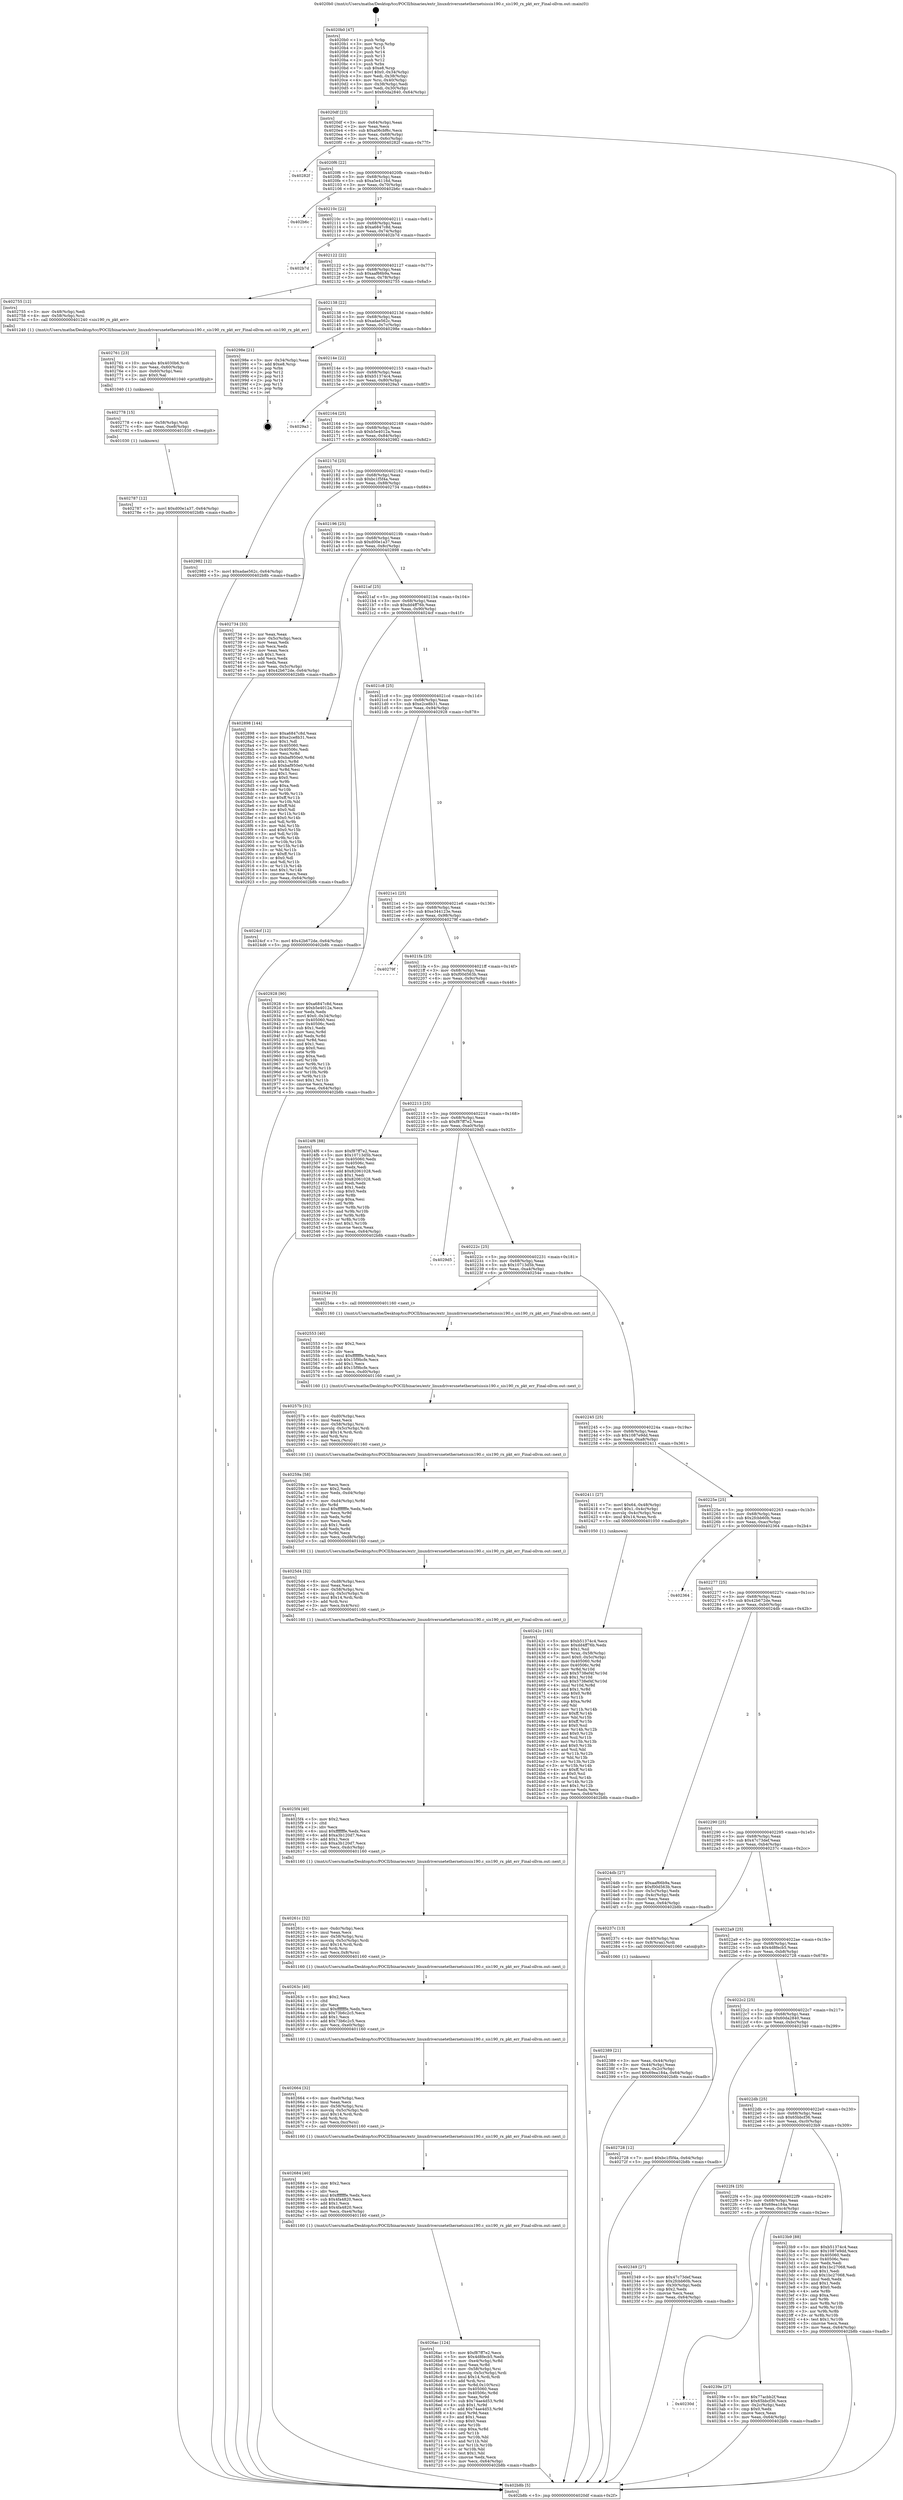 digraph "0x4020b0" {
  label = "0x4020b0 (/mnt/c/Users/mathe/Desktop/tcc/POCII/binaries/extr_linuxdriversnetethernetsissis190.c_sis190_rx_pkt_err_Final-ollvm.out::main(0))"
  labelloc = "t"
  node[shape=record]

  Entry [label="",width=0.3,height=0.3,shape=circle,fillcolor=black,style=filled]
  "0x4020df" [label="{
     0x4020df [23]\l
     | [instrs]\l
     &nbsp;&nbsp;0x4020df \<+3\>: mov -0x64(%rbp),%eax\l
     &nbsp;&nbsp;0x4020e2 \<+2\>: mov %eax,%ecx\l
     &nbsp;&nbsp;0x4020e4 \<+6\>: sub $0xa06cbf6c,%ecx\l
     &nbsp;&nbsp;0x4020ea \<+3\>: mov %eax,-0x68(%rbp)\l
     &nbsp;&nbsp;0x4020ed \<+3\>: mov %ecx,-0x6c(%rbp)\l
     &nbsp;&nbsp;0x4020f0 \<+6\>: je 000000000040282f \<main+0x77f\>\l
  }"]
  "0x40282f" [label="{
     0x40282f\l
  }", style=dashed]
  "0x4020f6" [label="{
     0x4020f6 [22]\l
     | [instrs]\l
     &nbsp;&nbsp;0x4020f6 \<+5\>: jmp 00000000004020fb \<main+0x4b\>\l
     &nbsp;&nbsp;0x4020fb \<+3\>: mov -0x68(%rbp),%eax\l
     &nbsp;&nbsp;0x4020fe \<+5\>: sub $0xa5e4116d,%eax\l
     &nbsp;&nbsp;0x402103 \<+3\>: mov %eax,-0x70(%rbp)\l
     &nbsp;&nbsp;0x402106 \<+6\>: je 0000000000402b6c \<main+0xabc\>\l
  }"]
  Exit [label="",width=0.3,height=0.3,shape=circle,fillcolor=black,style=filled,peripheries=2]
  "0x402b6c" [label="{
     0x402b6c\l
  }", style=dashed]
  "0x40210c" [label="{
     0x40210c [22]\l
     | [instrs]\l
     &nbsp;&nbsp;0x40210c \<+5\>: jmp 0000000000402111 \<main+0x61\>\l
     &nbsp;&nbsp;0x402111 \<+3\>: mov -0x68(%rbp),%eax\l
     &nbsp;&nbsp;0x402114 \<+5\>: sub $0xa6847c8d,%eax\l
     &nbsp;&nbsp;0x402119 \<+3\>: mov %eax,-0x74(%rbp)\l
     &nbsp;&nbsp;0x40211c \<+6\>: je 0000000000402b7d \<main+0xacd\>\l
  }"]
  "0x402787" [label="{
     0x402787 [12]\l
     | [instrs]\l
     &nbsp;&nbsp;0x402787 \<+7\>: movl $0xd00e1a37,-0x64(%rbp)\l
     &nbsp;&nbsp;0x40278e \<+5\>: jmp 0000000000402b8b \<main+0xadb\>\l
  }"]
  "0x402b7d" [label="{
     0x402b7d\l
  }", style=dashed]
  "0x402122" [label="{
     0x402122 [22]\l
     | [instrs]\l
     &nbsp;&nbsp;0x402122 \<+5\>: jmp 0000000000402127 \<main+0x77\>\l
     &nbsp;&nbsp;0x402127 \<+3\>: mov -0x68(%rbp),%eax\l
     &nbsp;&nbsp;0x40212a \<+5\>: sub $0xaaf66b9a,%eax\l
     &nbsp;&nbsp;0x40212f \<+3\>: mov %eax,-0x78(%rbp)\l
     &nbsp;&nbsp;0x402132 \<+6\>: je 0000000000402755 \<main+0x6a5\>\l
  }"]
  "0x402778" [label="{
     0x402778 [15]\l
     | [instrs]\l
     &nbsp;&nbsp;0x402778 \<+4\>: mov -0x58(%rbp),%rdi\l
     &nbsp;&nbsp;0x40277c \<+6\>: mov %eax,-0xe8(%rbp)\l
     &nbsp;&nbsp;0x402782 \<+5\>: call 0000000000401030 \<free@plt\>\l
     | [calls]\l
     &nbsp;&nbsp;0x401030 \{1\} (unknown)\l
  }"]
  "0x402755" [label="{
     0x402755 [12]\l
     | [instrs]\l
     &nbsp;&nbsp;0x402755 \<+3\>: mov -0x48(%rbp),%edi\l
     &nbsp;&nbsp;0x402758 \<+4\>: mov -0x58(%rbp),%rsi\l
     &nbsp;&nbsp;0x40275c \<+5\>: call 0000000000401240 \<sis190_rx_pkt_err\>\l
     | [calls]\l
     &nbsp;&nbsp;0x401240 \{1\} (/mnt/c/Users/mathe/Desktop/tcc/POCII/binaries/extr_linuxdriversnetethernetsissis190.c_sis190_rx_pkt_err_Final-ollvm.out::sis190_rx_pkt_err)\l
  }"]
  "0x402138" [label="{
     0x402138 [22]\l
     | [instrs]\l
     &nbsp;&nbsp;0x402138 \<+5\>: jmp 000000000040213d \<main+0x8d\>\l
     &nbsp;&nbsp;0x40213d \<+3\>: mov -0x68(%rbp),%eax\l
     &nbsp;&nbsp;0x402140 \<+5\>: sub $0xadae562c,%eax\l
     &nbsp;&nbsp;0x402145 \<+3\>: mov %eax,-0x7c(%rbp)\l
     &nbsp;&nbsp;0x402148 \<+6\>: je 000000000040298e \<main+0x8de\>\l
  }"]
  "0x402761" [label="{
     0x402761 [23]\l
     | [instrs]\l
     &nbsp;&nbsp;0x402761 \<+10\>: movabs $0x4030b6,%rdi\l
     &nbsp;&nbsp;0x40276b \<+3\>: mov %eax,-0x60(%rbp)\l
     &nbsp;&nbsp;0x40276e \<+3\>: mov -0x60(%rbp),%esi\l
     &nbsp;&nbsp;0x402771 \<+2\>: mov $0x0,%al\l
     &nbsp;&nbsp;0x402773 \<+5\>: call 0000000000401040 \<printf@plt\>\l
     | [calls]\l
     &nbsp;&nbsp;0x401040 \{1\} (unknown)\l
  }"]
  "0x40298e" [label="{
     0x40298e [21]\l
     | [instrs]\l
     &nbsp;&nbsp;0x40298e \<+3\>: mov -0x34(%rbp),%eax\l
     &nbsp;&nbsp;0x402991 \<+7\>: add $0xe8,%rsp\l
     &nbsp;&nbsp;0x402998 \<+1\>: pop %rbx\l
     &nbsp;&nbsp;0x402999 \<+2\>: pop %r12\l
     &nbsp;&nbsp;0x40299b \<+2\>: pop %r13\l
     &nbsp;&nbsp;0x40299d \<+2\>: pop %r14\l
     &nbsp;&nbsp;0x40299f \<+2\>: pop %r15\l
     &nbsp;&nbsp;0x4029a1 \<+1\>: pop %rbp\l
     &nbsp;&nbsp;0x4029a2 \<+1\>: ret\l
  }"]
  "0x40214e" [label="{
     0x40214e [22]\l
     | [instrs]\l
     &nbsp;&nbsp;0x40214e \<+5\>: jmp 0000000000402153 \<main+0xa3\>\l
     &nbsp;&nbsp;0x402153 \<+3\>: mov -0x68(%rbp),%eax\l
     &nbsp;&nbsp;0x402156 \<+5\>: sub $0xb51374c4,%eax\l
     &nbsp;&nbsp;0x40215b \<+3\>: mov %eax,-0x80(%rbp)\l
     &nbsp;&nbsp;0x40215e \<+6\>: je 00000000004029a3 \<main+0x8f3\>\l
  }"]
  "0x4026ac" [label="{
     0x4026ac [124]\l
     | [instrs]\l
     &nbsp;&nbsp;0x4026ac \<+5\>: mov $0xf87ff7e2,%ecx\l
     &nbsp;&nbsp;0x4026b1 \<+5\>: mov $0x4d8fecb5,%edx\l
     &nbsp;&nbsp;0x4026b6 \<+7\>: mov -0xe4(%rbp),%r8d\l
     &nbsp;&nbsp;0x4026bd \<+4\>: imul %eax,%r8d\l
     &nbsp;&nbsp;0x4026c1 \<+4\>: mov -0x58(%rbp),%rsi\l
     &nbsp;&nbsp;0x4026c5 \<+4\>: movslq -0x5c(%rbp),%rdi\l
     &nbsp;&nbsp;0x4026c9 \<+4\>: imul $0x14,%rdi,%rdi\l
     &nbsp;&nbsp;0x4026cd \<+3\>: add %rdi,%rsi\l
     &nbsp;&nbsp;0x4026d0 \<+4\>: mov %r8d,0x10(%rsi)\l
     &nbsp;&nbsp;0x4026d4 \<+7\>: mov 0x405060,%eax\l
     &nbsp;&nbsp;0x4026db \<+8\>: mov 0x40506c,%r8d\l
     &nbsp;&nbsp;0x4026e3 \<+3\>: mov %eax,%r9d\l
     &nbsp;&nbsp;0x4026e6 \<+7\>: sub $0x74ae4d53,%r9d\l
     &nbsp;&nbsp;0x4026ed \<+4\>: sub $0x1,%r9d\l
     &nbsp;&nbsp;0x4026f1 \<+7\>: add $0x74ae4d53,%r9d\l
     &nbsp;&nbsp;0x4026f8 \<+4\>: imul %r9d,%eax\l
     &nbsp;&nbsp;0x4026fc \<+3\>: and $0x1,%eax\l
     &nbsp;&nbsp;0x4026ff \<+3\>: cmp $0x0,%eax\l
     &nbsp;&nbsp;0x402702 \<+4\>: sete %r10b\l
     &nbsp;&nbsp;0x402706 \<+4\>: cmp $0xa,%r8d\l
     &nbsp;&nbsp;0x40270a \<+4\>: setl %r11b\l
     &nbsp;&nbsp;0x40270e \<+3\>: mov %r10b,%bl\l
     &nbsp;&nbsp;0x402711 \<+3\>: and %r11b,%bl\l
     &nbsp;&nbsp;0x402714 \<+3\>: xor %r11b,%r10b\l
     &nbsp;&nbsp;0x402717 \<+3\>: or %r10b,%bl\l
     &nbsp;&nbsp;0x40271a \<+3\>: test $0x1,%bl\l
     &nbsp;&nbsp;0x40271d \<+3\>: cmovne %edx,%ecx\l
     &nbsp;&nbsp;0x402720 \<+3\>: mov %ecx,-0x64(%rbp)\l
     &nbsp;&nbsp;0x402723 \<+5\>: jmp 0000000000402b8b \<main+0xadb\>\l
  }"]
  "0x4029a3" [label="{
     0x4029a3\l
  }", style=dashed]
  "0x402164" [label="{
     0x402164 [25]\l
     | [instrs]\l
     &nbsp;&nbsp;0x402164 \<+5\>: jmp 0000000000402169 \<main+0xb9\>\l
     &nbsp;&nbsp;0x402169 \<+3\>: mov -0x68(%rbp),%eax\l
     &nbsp;&nbsp;0x40216c \<+5\>: sub $0xb5e4012a,%eax\l
     &nbsp;&nbsp;0x402171 \<+6\>: mov %eax,-0x84(%rbp)\l
     &nbsp;&nbsp;0x402177 \<+6\>: je 0000000000402982 \<main+0x8d2\>\l
  }"]
  "0x402684" [label="{
     0x402684 [40]\l
     | [instrs]\l
     &nbsp;&nbsp;0x402684 \<+5\>: mov $0x2,%ecx\l
     &nbsp;&nbsp;0x402689 \<+1\>: cltd\l
     &nbsp;&nbsp;0x40268a \<+2\>: idiv %ecx\l
     &nbsp;&nbsp;0x40268c \<+6\>: imul $0xfffffffe,%edx,%ecx\l
     &nbsp;&nbsp;0x402692 \<+6\>: sub $0x4fa4820,%ecx\l
     &nbsp;&nbsp;0x402698 \<+3\>: add $0x1,%ecx\l
     &nbsp;&nbsp;0x40269b \<+6\>: add $0x4fa4820,%ecx\l
     &nbsp;&nbsp;0x4026a1 \<+6\>: mov %ecx,-0xe4(%rbp)\l
     &nbsp;&nbsp;0x4026a7 \<+5\>: call 0000000000401160 \<next_i\>\l
     | [calls]\l
     &nbsp;&nbsp;0x401160 \{1\} (/mnt/c/Users/mathe/Desktop/tcc/POCII/binaries/extr_linuxdriversnetethernetsissis190.c_sis190_rx_pkt_err_Final-ollvm.out::next_i)\l
  }"]
  "0x402982" [label="{
     0x402982 [12]\l
     | [instrs]\l
     &nbsp;&nbsp;0x402982 \<+7\>: movl $0xadae562c,-0x64(%rbp)\l
     &nbsp;&nbsp;0x402989 \<+5\>: jmp 0000000000402b8b \<main+0xadb\>\l
  }"]
  "0x40217d" [label="{
     0x40217d [25]\l
     | [instrs]\l
     &nbsp;&nbsp;0x40217d \<+5\>: jmp 0000000000402182 \<main+0xd2\>\l
     &nbsp;&nbsp;0x402182 \<+3\>: mov -0x68(%rbp),%eax\l
     &nbsp;&nbsp;0x402185 \<+5\>: sub $0xbc1f5f4a,%eax\l
     &nbsp;&nbsp;0x40218a \<+6\>: mov %eax,-0x88(%rbp)\l
     &nbsp;&nbsp;0x402190 \<+6\>: je 0000000000402734 \<main+0x684\>\l
  }"]
  "0x402664" [label="{
     0x402664 [32]\l
     | [instrs]\l
     &nbsp;&nbsp;0x402664 \<+6\>: mov -0xe0(%rbp),%ecx\l
     &nbsp;&nbsp;0x40266a \<+3\>: imul %eax,%ecx\l
     &nbsp;&nbsp;0x40266d \<+4\>: mov -0x58(%rbp),%rsi\l
     &nbsp;&nbsp;0x402671 \<+4\>: movslq -0x5c(%rbp),%rdi\l
     &nbsp;&nbsp;0x402675 \<+4\>: imul $0x14,%rdi,%rdi\l
     &nbsp;&nbsp;0x402679 \<+3\>: add %rdi,%rsi\l
     &nbsp;&nbsp;0x40267c \<+3\>: mov %ecx,0xc(%rsi)\l
     &nbsp;&nbsp;0x40267f \<+5\>: call 0000000000401160 \<next_i\>\l
     | [calls]\l
     &nbsp;&nbsp;0x401160 \{1\} (/mnt/c/Users/mathe/Desktop/tcc/POCII/binaries/extr_linuxdriversnetethernetsissis190.c_sis190_rx_pkt_err_Final-ollvm.out::next_i)\l
  }"]
  "0x402734" [label="{
     0x402734 [33]\l
     | [instrs]\l
     &nbsp;&nbsp;0x402734 \<+2\>: xor %eax,%eax\l
     &nbsp;&nbsp;0x402736 \<+3\>: mov -0x5c(%rbp),%ecx\l
     &nbsp;&nbsp;0x402739 \<+2\>: mov %eax,%edx\l
     &nbsp;&nbsp;0x40273b \<+2\>: sub %ecx,%edx\l
     &nbsp;&nbsp;0x40273d \<+2\>: mov %eax,%ecx\l
     &nbsp;&nbsp;0x40273f \<+3\>: sub $0x1,%ecx\l
     &nbsp;&nbsp;0x402742 \<+2\>: add %ecx,%edx\l
     &nbsp;&nbsp;0x402744 \<+2\>: sub %edx,%eax\l
     &nbsp;&nbsp;0x402746 \<+3\>: mov %eax,-0x5c(%rbp)\l
     &nbsp;&nbsp;0x402749 \<+7\>: movl $0x42b672de,-0x64(%rbp)\l
     &nbsp;&nbsp;0x402750 \<+5\>: jmp 0000000000402b8b \<main+0xadb\>\l
  }"]
  "0x402196" [label="{
     0x402196 [25]\l
     | [instrs]\l
     &nbsp;&nbsp;0x402196 \<+5\>: jmp 000000000040219b \<main+0xeb\>\l
     &nbsp;&nbsp;0x40219b \<+3\>: mov -0x68(%rbp),%eax\l
     &nbsp;&nbsp;0x40219e \<+5\>: sub $0xd00e1a37,%eax\l
     &nbsp;&nbsp;0x4021a3 \<+6\>: mov %eax,-0x8c(%rbp)\l
     &nbsp;&nbsp;0x4021a9 \<+6\>: je 0000000000402898 \<main+0x7e8\>\l
  }"]
  "0x40263c" [label="{
     0x40263c [40]\l
     | [instrs]\l
     &nbsp;&nbsp;0x40263c \<+5\>: mov $0x2,%ecx\l
     &nbsp;&nbsp;0x402641 \<+1\>: cltd\l
     &nbsp;&nbsp;0x402642 \<+2\>: idiv %ecx\l
     &nbsp;&nbsp;0x402644 \<+6\>: imul $0xfffffffe,%edx,%ecx\l
     &nbsp;&nbsp;0x40264a \<+6\>: sub $0x73b6c2c5,%ecx\l
     &nbsp;&nbsp;0x402650 \<+3\>: add $0x1,%ecx\l
     &nbsp;&nbsp;0x402653 \<+6\>: add $0x73b6c2c5,%ecx\l
     &nbsp;&nbsp;0x402659 \<+6\>: mov %ecx,-0xe0(%rbp)\l
     &nbsp;&nbsp;0x40265f \<+5\>: call 0000000000401160 \<next_i\>\l
     | [calls]\l
     &nbsp;&nbsp;0x401160 \{1\} (/mnt/c/Users/mathe/Desktop/tcc/POCII/binaries/extr_linuxdriversnetethernetsissis190.c_sis190_rx_pkt_err_Final-ollvm.out::next_i)\l
  }"]
  "0x402898" [label="{
     0x402898 [144]\l
     | [instrs]\l
     &nbsp;&nbsp;0x402898 \<+5\>: mov $0xa6847c8d,%eax\l
     &nbsp;&nbsp;0x40289d \<+5\>: mov $0xe2ce8b31,%ecx\l
     &nbsp;&nbsp;0x4028a2 \<+2\>: mov $0x1,%dl\l
     &nbsp;&nbsp;0x4028a4 \<+7\>: mov 0x405060,%esi\l
     &nbsp;&nbsp;0x4028ab \<+7\>: mov 0x40506c,%edi\l
     &nbsp;&nbsp;0x4028b2 \<+3\>: mov %esi,%r8d\l
     &nbsp;&nbsp;0x4028b5 \<+7\>: sub $0xbaf950e0,%r8d\l
     &nbsp;&nbsp;0x4028bc \<+4\>: sub $0x1,%r8d\l
     &nbsp;&nbsp;0x4028c0 \<+7\>: add $0xbaf950e0,%r8d\l
     &nbsp;&nbsp;0x4028c7 \<+4\>: imul %r8d,%esi\l
     &nbsp;&nbsp;0x4028cb \<+3\>: and $0x1,%esi\l
     &nbsp;&nbsp;0x4028ce \<+3\>: cmp $0x0,%esi\l
     &nbsp;&nbsp;0x4028d1 \<+4\>: sete %r9b\l
     &nbsp;&nbsp;0x4028d5 \<+3\>: cmp $0xa,%edi\l
     &nbsp;&nbsp;0x4028d8 \<+4\>: setl %r10b\l
     &nbsp;&nbsp;0x4028dc \<+3\>: mov %r9b,%r11b\l
     &nbsp;&nbsp;0x4028df \<+4\>: xor $0xff,%r11b\l
     &nbsp;&nbsp;0x4028e3 \<+3\>: mov %r10b,%bl\l
     &nbsp;&nbsp;0x4028e6 \<+3\>: xor $0xff,%bl\l
     &nbsp;&nbsp;0x4028e9 \<+3\>: xor $0x0,%dl\l
     &nbsp;&nbsp;0x4028ec \<+3\>: mov %r11b,%r14b\l
     &nbsp;&nbsp;0x4028ef \<+4\>: and $0x0,%r14b\l
     &nbsp;&nbsp;0x4028f3 \<+3\>: and %dl,%r9b\l
     &nbsp;&nbsp;0x4028f6 \<+3\>: mov %bl,%r15b\l
     &nbsp;&nbsp;0x4028f9 \<+4\>: and $0x0,%r15b\l
     &nbsp;&nbsp;0x4028fd \<+3\>: and %dl,%r10b\l
     &nbsp;&nbsp;0x402900 \<+3\>: or %r9b,%r14b\l
     &nbsp;&nbsp;0x402903 \<+3\>: or %r10b,%r15b\l
     &nbsp;&nbsp;0x402906 \<+3\>: xor %r15b,%r14b\l
     &nbsp;&nbsp;0x402909 \<+3\>: or %bl,%r11b\l
     &nbsp;&nbsp;0x40290c \<+4\>: xor $0xff,%r11b\l
     &nbsp;&nbsp;0x402910 \<+3\>: or $0x0,%dl\l
     &nbsp;&nbsp;0x402913 \<+3\>: and %dl,%r11b\l
     &nbsp;&nbsp;0x402916 \<+3\>: or %r11b,%r14b\l
     &nbsp;&nbsp;0x402919 \<+4\>: test $0x1,%r14b\l
     &nbsp;&nbsp;0x40291d \<+3\>: cmovne %ecx,%eax\l
     &nbsp;&nbsp;0x402920 \<+3\>: mov %eax,-0x64(%rbp)\l
     &nbsp;&nbsp;0x402923 \<+5\>: jmp 0000000000402b8b \<main+0xadb\>\l
  }"]
  "0x4021af" [label="{
     0x4021af [25]\l
     | [instrs]\l
     &nbsp;&nbsp;0x4021af \<+5\>: jmp 00000000004021b4 \<main+0x104\>\l
     &nbsp;&nbsp;0x4021b4 \<+3\>: mov -0x68(%rbp),%eax\l
     &nbsp;&nbsp;0x4021b7 \<+5\>: sub $0xdd4ff76b,%eax\l
     &nbsp;&nbsp;0x4021bc \<+6\>: mov %eax,-0x90(%rbp)\l
     &nbsp;&nbsp;0x4021c2 \<+6\>: je 00000000004024cf \<main+0x41f\>\l
  }"]
  "0x40261c" [label="{
     0x40261c [32]\l
     | [instrs]\l
     &nbsp;&nbsp;0x40261c \<+6\>: mov -0xdc(%rbp),%ecx\l
     &nbsp;&nbsp;0x402622 \<+3\>: imul %eax,%ecx\l
     &nbsp;&nbsp;0x402625 \<+4\>: mov -0x58(%rbp),%rsi\l
     &nbsp;&nbsp;0x402629 \<+4\>: movslq -0x5c(%rbp),%rdi\l
     &nbsp;&nbsp;0x40262d \<+4\>: imul $0x14,%rdi,%rdi\l
     &nbsp;&nbsp;0x402631 \<+3\>: add %rdi,%rsi\l
     &nbsp;&nbsp;0x402634 \<+3\>: mov %ecx,0x8(%rsi)\l
     &nbsp;&nbsp;0x402637 \<+5\>: call 0000000000401160 \<next_i\>\l
     | [calls]\l
     &nbsp;&nbsp;0x401160 \{1\} (/mnt/c/Users/mathe/Desktop/tcc/POCII/binaries/extr_linuxdriversnetethernetsissis190.c_sis190_rx_pkt_err_Final-ollvm.out::next_i)\l
  }"]
  "0x4024cf" [label="{
     0x4024cf [12]\l
     | [instrs]\l
     &nbsp;&nbsp;0x4024cf \<+7\>: movl $0x42b672de,-0x64(%rbp)\l
     &nbsp;&nbsp;0x4024d6 \<+5\>: jmp 0000000000402b8b \<main+0xadb\>\l
  }"]
  "0x4021c8" [label="{
     0x4021c8 [25]\l
     | [instrs]\l
     &nbsp;&nbsp;0x4021c8 \<+5\>: jmp 00000000004021cd \<main+0x11d\>\l
     &nbsp;&nbsp;0x4021cd \<+3\>: mov -0x68(%rbp),%eax\l
     &nbsp;&nbsp;0x4021d0 \<+5\>: sub $0xe2ce8b31,%eax\l
     &nbsp;&nbsp;0x4021d5 \<+6\>: mov %eax,-0x94(%rbp)\l
     &nbsp;&nbsp;0x4021db \<+6\>: je 0000000000402928 \<main+0x878\>\l
  }"]
  "0x4025f4" [label="{
     0x4025f4 [40]\l
     | [instrs]\l
     &nbsp;&nbsp;0x4025f4 \<+5\>: mov $0x2,%ecx\l
     &nbsp;&nbsp;0x4025f9 \<+1\>: cltd\l
     &nbsp;&nbsp;0x4025fa \<+2\>: idiv %ecx\l
     &nbsp;&nbsp;0x4025fc \<+6\>: imul $0xfffffffe,%edx,%ecx\l
     &nbsp;&nbsp;0x402602 \<+6\>: add $0xa3b120d7,%ecx\l
     &nbsp;&nbsp;0x402608 \<+3\>: add $0x1,%ecx\l
     &nbsp;&nbsp;0x40260b \<+6\>: sub $0xa3b120d7,%ecx\l
     &nbsp;&nbsp;0x402611 \<+6\>: mov %ecx,-0xdc(%rbp)\l
     &nbsp;&nbsp;0x402617 \<+5\>: call 0000000000401160 \<next_i\>\l
     | [calls]\l
     &nbsp;&nbsp;0x401160 \{1\} (/mnt/c/Users/mathe/Desktop/tcc/POCII/binaries/extr_linuxdriversnetethernetsissis190.c_sis190_rx_pkt_err_Final-ollvm.out::next_i)\l
  }"]
  "0x402928" [label="{
     0x402928 [90]\l
     | [instrs]\l
     &nbsp;&nbsp;0x402928 \<+5\>: mov $0xa6847c8d,%eax\l
     &nbsp;&nbsp;0x40292d \<+5\>: mov $0xb5e4012a,%ecx\l
     &nbsp;&nbsp;0x402932 \<+2\>: xor %edx,%edx\l
     &nbsp;&nbsp;0x402934 \<+7\>: movl $0x0,-0x34(%rbp)\l
     &nbsp;&nbsp;0x40293b \<+7\>: mov 0x405060,%esi\l
     &nbsp;&nbsp;0x402942 \<+7\>: mov 0x40506c,%edi\l
     &nbsp;&nbsp;0x402949 \<+3\>: sub $0x1,%edx\l
     &nbsp;&nbsp;0x40294c \<+3\>: mov %esi,%r8d\l
     &nbsp;&nbsp;0x40294f \<+3\>: add %edx,%r8d\l
     &nbsp;&nbsp;0x402952 \<+4\>: imul %r8d,%esi\l
     &nbsp;&nbsp;0x402956 \<+3\>: and $0x1,%esi\l
     &nbsp;&nbsp;0x402959 \<+3\>: cmp $0x0,%esi\l
     &nbsp;&nbsp;0x40295c \<+4\>: sete %r9b\l
     &nbsp;&nbsp;0x402960 \<+3\>: cmp $0xa,%edi\l
     &nbsp;&nbsp;0x402963 \<+4\>: setl %r10b\l
     &nbsp;&nbsp;0x402967 \<+3\>: mov %r9b,%r11b\l
     &nbsp;&nbsp;0x40296a \<+3\>: and %r10b,%r11b\l
     &nbsp;&nbsp;0x40296d \<+3\>: xor %r10b,%r9b\l
     &nbsp;&nbsp;0x402970 \<+3\>: or %r9b,%r11b\l
     &nbsp;&nbsp;0x402973 \<+4\>: test $0x1,%r11b\l
     &nbsp;&nbsp;0x402977 \<+3\>: cmovne %ecx,%eax\l
     &nbsp;&nbsp;0x40297a \<+3\>: mov %eax,-0x64(%rbp)\l
     &nbsp;&nbsp;0x40297d \<+5\>: jmp 0000000000402b8b \<main+0xadb\>\l
  }"]
  "0x4021e1" [label="{
     0x4021e1 [25]\l
     | [instrs]\l
     &nbsp;&nbsp;0x4021e1 \<+5\>: jmp 00000000004021e6 \<main+0x136\>\l
     &nbsp;&nbsp;0x4021e6 \<+3\>: mov -0x68(%rbp),%eax\l
     &nbsp;&nbsp;0x4021e9 \<+5\>: sub $0xe344123e,%eax\l
     &nbsp;&nbsp;0x4021ee \<+6\>: mov %eax,-0x98(%rbp)\l
     &nbsp;&nbsp;0x4021f4 \<+6\>: je 000000000040279f \<main+0x6ef\>\l
  }"]
  "0x4025d4" [label="{
     0x4025d4 [32]\l
     | [instrs]\l
     &nbsp;&nbsp;0x4025d4 \<+6\>: mov -0xd8(%rbp),%ecx\l
     &nbsp;&nbsp;0x4025da \<+3\>: imul %eax,%ecx\l
     &nbsp;&nbsp;0x4025dd \<+4\>: mov -0x58(%rbp),%rsi\l
     &nbsp;&nbsp;0x4025e1 \<+4\>: movslq -0x5c(%rbp),%rdi\l
     &nbsp;&nbsp;0x4025e5 \<+4\>: imul $0x14,%rdi,%rdi\l
     &nbsp;&nbsp;0x4025e9 \<+3\>: add %rdi,%rsi\l
     &nbsp;&nbsp;0x4025ec \<+3\>: mov %ecx,0x4(%rsi)\l
     &nbsp;&nbsp;0x4025ef \<+5\>: call 0000000000401160 \<next_i\>\l
     | [calls]\l
     &nbsp;&nbsp;0x401160 \{1\} (/mnt/c/Users/mathe/Desktop/tcc/POCII/binaries/extr_linuxdriversnetethernetsissis190.c_sis190_rx_pkt_err_Final-ollvm.out::next_i)\l
  }"]
  "0x40279f" [label="{
     0x40279f\l
  }", style=dashed]
  "0x4021fa" [label="{
     0x4021fa [25]\l
     | [instrs]\l
     &nbsp;&nbsp;0x4021fa \<+5\>: jmp 00000000004021ff \<main+0x14f\>\l
     &nbsp;&nbsp;0x4021ff \<+3\>: mov -0x68(%rbp),%eax\l
     &nbsp;&nbsp;0x402202 \<+5\>: sub $0xf00d563b,%eax\l
     &nbsp;&nbsp;0x402207 \<+6\>: mov %eax,-0x9c(%rbp)\l
     &nbsp;&nbsp;0x40220d \<+6\>: je 00000000004024f6 \<main+0x446\>\l
  }"]
  "0x40259a" [label="{
     0x40259a [58]\l
     | [instrs]\l
     &nbsp;&nbsp;0x40259a \<+2\>: xor %ecx,%ecx\l
     &nbsp;&nbsp;0x40259c \<+5\>: mov $0x2,%edx\l
     &nbsp;&nbsp;0x4025a1 \<+6\>: mov %edx,-0xd4(%rbp)\l
     &nbsp;&nbsp;0x4025a7 \<+1\>: cltd\l
     &nbsp;&nbsp;0x4025a8 \<+7\>: mov -0xd4(%rbp),%r8d\l
     &nbsp;&nbsp;0x4025af \<+3\>: idiv %r8d\l
     &nbsp;&nbsp;0x4025b2 \<+6\>: imul $0xfffffffe,%edx,%edx\l
     &nbsp;&nbsp;0x4025b8 \<+3\>: mov %ecx,%r9d\l
     &nbsp;&nbsp;0x4025bb \<+3\>: sub %edx,%r9d\l
     &nbsp;&nbsp;0x4025be \<+2\>: mov %ecx,%edx\l
     &nbsp;&nbsp;0x4025c0 \<+3\>: sub $0x1,%edx\l
     &nbsp;&nbsp;0x4025c3 \<+3\>: add %edx,%r9d\l
     &nbsp;&nbsp;0x4025c6 \<+3\>: sub %r9d,%ecx\l
     &nbsp;&nbsp;0x4025c9 \<+6\>: mov %ecx,-0xd8(%rbp)\l
     &nbsp;&nbsp;0x4025cf \<+5\>: call 0000000000401160 \<next_i\>\l
     | [calls]\l
     &nbsp;&nbsp;0x401160 \{1\} (/mnt/c/Users/mathe/Desktop/tcc/POCII/binaries/extr_linuxdriversnetethernetsissis190.c_sis190_rx_pkt_err_Final-ollvm.out::next_i)\l
  }"]
  "0x4024f6" [label="{
     0x4024f6 [88]\l
     | [instrs]\l
     &nbsp;&nbsp;0x4024f6 \<+5\>: mov $0xf87ff7e2,%eax\l
     &nbsp;&nbsp;0x4024fb \<+5\>: mov $0x10713d5b,%ecx\l
     &nbsp;&nbsp;0x402500 \<+7\>: mov 0x405060,%edx\l
     &nbsp;&nbsp;0x402507 \<+7\>: mov 0x40506c,%esi\l
     &nbsp;&nbsp;0x40250e \<+2\>: mov %edx,%edi\l
     &nbsp;&nbsp;0x402510 \<+6\>: add $0x82061028,%edi\l
     &nbsp;&nbsp;0x402516 \<+3\>: sub $0x1,%edi\l
     &nbsp;&nbsp;0x402519 \<+6\>: sub $0x82061028,%edi\l
     &nbsp;&nbsp;0x40251f \<+3\>: imul %edi,%edx\l
     &nbsp;&nbsp;0x402522 \<+3\>: and $0x1,%edx\l
     &nbsp;&nbsp;0x402525 \<+3\>: cmp $0x0,%edx\l
     &nbsp;&nbsp;0x402528 \<+4\>: sete %r8b\l
     &nbsp;&nbsp;0x40252c \<+3\>: cmp $0xa,%esi\l
     &nbsp;&nbsp;0x40252f \<+4\>: setl %r9b\l
     &nbsp;&nbsp;0x402533 \<+3\>: mov %r8b,%r10b\l
     &nbsp;&nbsp;0x402536 \<+3\>: and %r9b,%r10b\l
     &nbsp;&nbsp;0x402539 \<+3\>: xor %r9b,%r8b\l
     &nbsp;&nbsp;0x40253c \<+3\>: or %r8b,%r10b\l
     &nbsp;&nbsp;0x40253f \<+4\>: test $0x1,%r10b\l
     &nbsp;&nbsp;0x402543 \<+3\>: cmovne %ecx,%eax\l
     &nbsp;&nbsp;0x402546 \<+3\>: mov %eax,-0x64(%rbp)\l
     &nbsp;&nbsp;0x402549 \<+5\>: jmp 0000000000402b8b \<main+0xadb\>\l
  }"]
  "0x402213" [label="{
     0x402213 [25]\l
     | [instrs]\l
     &nbsp;&nbsp;0x402213 \<+5\>: jmp 0000000000402218 \<main+0x168\>\l
     &nbsp;&nbsp;0x402218 \<+3\>: mov -0x68(%rbp),%eax\l
     &nbsp;&nbsp;0x40221b \<+5\>: sub $0xf87ff7e2,%eax\l
     &nbsp;&nbsp;0x402220 \<+6\>: mov %eax,-0xa0(%rbp)\l
     &nbsp;&nbsp;0x402226 \<+6\>: je 00000000004029d5 \<main+0x925\>\l
  }"]
  "0x40257b" [label="{
     0x40257b [31]\l
     | [instrs]\l
     &nbsp;&nbsp;0x40257b \<+6\>: mov -0xd0(%rbp),%ecx\l
     &nbsp;&nbsp;0x402581 \<+3\>: imul %eax,%ecx\l
     &nbsp;&nbsp;0x402584 \<+4\>: mov -0x58(%rbp),%rsi\l
     &nbsp;&nbsp;0x402588 \<+4\>: movslq -0x5c(%rbp),%rdi\l
     &nbsp;&nbsp;0x40258c \<+4\>: imul $0x14,%rdi,%rdi\l
     &nbsp;&nbsp;0x402590 \<+3\>: add %rdi,%rsi\l
     &nbsp;&nbsp;0x402593 \<+2\>: mov %ecx,(%rsi)\l
     &nbsp;&nbsp;0x402595 \<+5\>: call 0000000000401160 \<next_i\>\l
     | [calls]\l
     &nbsp;&nbsp;0x401160 \{1\} (/mnt/c/Users/mathe/Desktop/tcc/POCII/binaries/extr_linuxdriversnetethernetsissis190.c_sis190_rx_pkt_err_Final-ollvm.out::next_i)\l
  }"]
  "0x4029d5" [label="{
     0x4029d5\l
  }", style=dashed]
  "0x40222c" [label="{
     0x40222c [25]\l
     | [instrs]\l
     &nbsp;&nbsp;0x40222c \<+5\>: jmp 0000000000402231 \<main+0x181\>\l
     &nbsp;&nbsp;0x402231 \<+3\>: mov -0x68(%rbp),%eax\l
     &nbsp;&nbsp;0x402234 \<+5\>: sub $0x10713d5b,%eax\l
     &nbsp;&nbsp;0x402239 \<+6\>: mov %eax,-0xa4(%rbp)\l
     &nbsp;&nbsp;0x40223f \<+6\>: je 000000000040254e \<main+0x49e\>\l
  }"]
  "0x402553" [label="{
     0x402553 [40]\l
     | [instrs]\l
     &nbsp;&nbsp;0x402553 \<+5\>: mov $0x2,%ecx\l
     &nbsp;&nbsp;0x402558 \<+1\>: cltd\l
     &nbsp;&nbsp;0x402559 \<+2\>: idiv %ecx\l
     &nbsp;&nbsp;0x40255b \<+6\>: imul $0xfffffffe,%edx,%ecx\l
     &nbsp;&nbsp;0x402561 \<+6\>: sub $0x15f9bcfe,%ecx\l
     &nbsp;&nbsp;0x402567 \<+3\>: add $0x1,%ecx\l
     &nbsp;&nbsp;0x40256a \<+6\>: add $0x15f9bcfe,%ecx\l
     &nbsp;&nbsp;0x402570 \<+6\>: mov %ecx,-0xd0(%rbp)\l
     &nbsp;&nbsp;0x402576 \<+5\>: call 0000000000401160 \<next_i\>\l
     | [calls]\l
     &nbsp;&nbsp;0x401160 \{1\} (/mnt/c/Users/mathe/Desktop/tcc/POCII/binaries/extr_linuxdriversnetethernetsissis190.c_sis190_rx_pkt_err_Final-ollvm.out::next_i)\l
  }"]
  "0x40254e" [label="{
     0x40254e [5]\l
     | [instrs]\l
     &nbsp;&nbsp;0x40254e \<+5\>: call 0000000000401160 \<next_i\>\l
     | [calls]\l
     &nbsp;&nbsp;0x401160 \{1\} (/mnt/c/Users/mathe/Desktop/tcc/POCII/binaries/extr_linuxdriversnetethernetsissis190.c_sis190_rx_pkt_err_Final-ollvm.out::next_i)\l
  }"]
  "0x402245" [label="{
     0x402245 [25]\l
     | [instrs]\l
     &nbsp;&nbsp;0x402245 \<+5\>: jmp 000000000040224a \<main+0x19a\>\l
     &nbsp;&nbsp;0x40224a \<+3\>: mov -0x68(%rbp),%eax\l
     &nbsp;&nbsp;0x40224d \<+5\>: sub $0x1087e9dd,%eax\l
     &nbsp;&nbsp;0x402252 \<+6\>: mov %eax,-0xa8(%rbp)\l
     &nbsp;&nbsp;0x402258 \<+6\>: je 0000000000402411 \<main+0x361\>\l
  }"]
  "0x40242c" [label="{
     0x40242c [163]\l
     | [instrs]\l
     &nbsp;&nbsp;0x40242c \<+5\>: mov $0xb51374c4,%ecx\l
     &nbsp;&nbsp;0x402431 \<+5\>: mov $0xdd4ff76b,%edx\l
     &nbsp;&nbsp;0x402436 \<+3\>: mov $0x1,%sil\l
     &nbsp;&nbsp;0x402439 \<+4\>: mov %rax,-0x58(%rbp)\l
     &nbsp;&nbsp;0x40243d \<+7\>: movl $0x0,-0x5c(%rbp)\l
     &nbsp;&nbsp;0x402444 \<+8\>: mov 0x405060,%r8d\l
     &nbsp;&nbsp;0x40244c \<+8\>: mov 0x40506c,%r9d\l
     &nbsp;&nbsp;0x402454 \<+3\>: mov %r8d,%r10d\l
     &nbsp;&nbsp;0x402457 \<+7\>: add $0x5738ef4f,%r10d\l
     &nbsp;&nbsp;0x40245e \<+4\>: sub $0x1,%r10d\l
     &nbsp;&nbsp;0x402462 \<+7\>: sub $0x5738ef4f,%r10d\l
     &nbsp;&nbsp;0x402469 \<+4\>: imul %r10d,%r8d\l
     &nbsp;&nbsp;0x40246d \<+4\>: and $0x1,%r8d\l
     &nbsp;&nbsp;0x402471 \<+4\>: cmp $0x0,%r8d\l
     &nbsp;&nbsp;0x402475 \<+4\>: sete %r11b\l
     &nbsp;&nbsp;0x402479 \<+4\>: cmp $0xa,%r9d\l
     &nbsp;&nbsp;0x40247d \<+3\>: setl %bl\l
     &nbsp;&nbsp;0x402480 \<+3\>: mov %r11b,%r14b\l
     &nbsp;&nbsp;0x402483 \<+4\>: xor $0xff,%r14b\l
     &nbsp;&nbsp;0x402487 \<+3\>: mov %bl,%r15b\l
     &nbsp;&nbsp;0x40248a \<+4\>: xor $0xff,%r15b\l
     &nbsp;&nbsp;0x40248e \<+4\>: xor $0x0,%sil\l
     &nbsp;&nbsp;0x402492 \<+3\>: mov %r14b,%r12b\l
     &nbsp;&nbsp;0x402495 \<+4\>: and $0x0,%r12b\l
     &nbsp;&nbsp;0x402499 \<+3\>: and %sil,%r11b\l
     &nbsp;&nbsp;0x40249c \<+3\>: mov %r15b,%r13b\l
     &nbsp;&nbsp;0x40249f \<+4\>: and $0x0,%r13b\l
     &nbsp;&nbsp;0x4024a3 \<+3\>: and %sil,%bl\l
     &nbsp;&nbsp;0x4024a6 \<+3\>: or %r11b,%r12b\l
     &nbsp;&nbsp;0x4024a9 \<+3\>: or %bl,%r13b\l
     &nbsp;&nbsp;0x4024ac \<+3\>: xor %r13b,%r12b\l
     &nbsp;&nbsp;0x4024af \<+3\>: or %r15b,%r14b\l
     &nbsp;&nbsp;0x4024b2 \<+4\>: xor $0xff,%r14b\l
     &nbsp;&nbsp;0x4024b6 \<+4\>: or $0x0,%sil\l
     &nbsp;&nbsp;0x4024ba \<+3\>: and %sil,%r14b\l
     &nbsp;&nbsp;0x4024bd \<+3\>: or %r14b,%r12b\l
     &nbsp;&nbsp;0x4024c0 \<+4\>: test $0x1,%r12b\l
     &nbsp;&nbsp;0x4024c4 \<+3\>: cmovne %edx,%ecx\l
     &nbsp;&nbsp;0x4024c7 \<+3\>: mov %ecx,-0x64(%rbp)\l
     &nbsp;&nbsp;0x4024ca \<+5\>: jmp 0000000000402b8b \<main+0xadb\>\l
  }"]
  "0x402411" [label="{
     0x402411 [27]\l
     | [instrs]\l
     &nbsp;&nbsp;0x402411 \<+7\>: movl $0x64,-0x48(%rbp)\l
     &nbsp;&nbsp;0x402418 \<+7\>: movl $0x1,-0x4c(%rbp)\l
     &nbsp;&nbsp;0x40241f \<+4\>: movslq -0x4c(%rbp),%rax\l
     &nbsp;&nbsp;0x402423 \<+4\>: imul $0x14,%rax,%rdi\l
     &nbsp;&nbsp;0x402427 \<+5\>: call 0000000000401050 \<malloc@plt\>\l
     | [calls]\l
     &nbsp;&nbsp;0x401050 \{1\} (unknown)\l
  }"]
  "0x40225e" [label="{
     0x40225e [25]\l
     | [instrs]\l
     &nbsp;&nbsp;0x40225e \<+5\>: jmp 0000000000402263 \<main+0x1b3\>\l
     &nbsp;&nbsp;0x402263 \<+3\>: mov -0x68(%rbp),%eax\l
     &nbsp;&nbsp;0x402266 \<+5\>: sub $0x2fcbb60b,%eax\l
     &nbsp;&nbsp;0x40226b \<+6\>: mov %eax,-0xac(%rbp)\l
     &nbsp;&nbsp;0x402271 \<+6\>: je 0000000000402364 \<main+0x2b4\>\l
  }"]
  "0x40230d" [label="{
     0x40230d\l
  }", style=dashed]
  "0x402364" [label="{
     0x402364\l
  }", style=dashed]
  "0x402277" [label="{
     0x402277 [25]\l
     | [instrs]\l
     &nbsp;&nbsp;0x402277 \<+5\>: jmp 000000000040227c \<main+0x1cc\>\l
     &nbsp;&nbsp;0x40227c \<+3\>: mov -0x68(%rbp),%eax\l
     &nbsp;&nbsp;0x40227f \<+5\>: sub $0x42b672de,%eax\l
     &nbsp;&nbsp;0x402284 \<+6\>: mov %eax,-0xb0(%rbp)\l
     &nbsp;&nbsp;0x40228a \<+6\>: je 00000000004024db \<main+0x42b\>\l
  }"]
  "0x40239e" [label="{
     0x40239e [27]\l
     | [instrs]\l
     &nbsp;&nbsp;0x40239e \<+5\>: mov $0x77acbb2f,%eax\l
     &nbsp;&nbsp;0x4023a3 \<+5\>: mov $0x65bbcf36,%ecx\l
     &nbsp;&nbsp;0x4023a8 \<+3\>: mov -0x2c(%rbp),%edx\l
     &nbsp;&nbsp;0x4023ab \<+3\>: cmp $0x0,%edx\l
     &nbsp;&nbsp;0x4023ae \<+3\>: cmove %ecx,%eax\l
     &nbsp;&nbsp;0x4023b1 \<+3\>: mov %eax,-0x64(%rbp)\l
     &nbsp;&nbsp;0x4023b4 \<+5\>: jmp 0000000000402b8b \<main+0xadb\>\l
  }"]
  "0x4024db" [label="{
     0x4024db [27]\l
     | [instrs]\l
     &nbsp;&nbsp;0x4024db \<+5\>: mov $0xaaf66b9a,%eax\l
     &nbsp;&nbsp;0x4024e0 \<+5\>: mov $0xf00d563b,%ecx\l
     &nbsp;&nbsp;0x4024e5 \<+3\>: mov -0x5c(%rbp),%edx\l
     &nbsp;&nbsp;0x4024e8 \<+3\>: cmp -0x4c(%rbp),%edx\l
     &nbsp;&nbsp;0x4024eb \<+3\>: cmovl %ecx,%eax\l
     &nbsp;&nbsp;0x4024ee \<+3\>: mov %eax,-0x64(%rbp)\l
     &nbsp;&nbsp;0x4024f1 \<+5\>: jmp 0000000000402b8b \<main+0xadb\>\l
  }"]
  "0x402290" [label="{
     0x402290 [25]\l
     | [instrs]\l
     &nbsp;&nbsp;0x402290 \<+5\>: jmp 0000000000402295 \<main+0x1e5\>\l
     &nbsp;&nbsp;0x402295 \<+3\>: mov -0x68(%rbp),%eax\l
     &nbsp;&nbsp;0x402298 \<+5\>: sub $0x47c73def,%eax\l
     &nbsp;&nbsp;0x40229d \<+6\>: mov %eax,-0xb4(%rbp)\l
     &nbsp;&nbsp;0x4022a3 \<+6\>: je 000000000040237c \<main+0x2cc\>\l
  }"]
  "0x4022f4" [label="{
     0x4022f4 [25]\l
     | [instrs]\l
     &nbsp;&nbsp;0x4022f4 \<+5\>: jmp 00000000004022f9 \<main+0x249\>\l
     &nbsp;&nbsp;0x4022f9 \<+3\>: mov -0x68(%rbp),%eax\l
     &nbsp;&nbsp;0x4022fc \<+5\>: sub $0x69ea184a,%eax\l
     &nbsp;&nbsp;0x402301 \<+6\>: mov %eax,-0xc4(%rbp)\l
     &nbsp;&nbsp;0x402307 \<+6\>: je 000000000040239e \<main+0x2ee\>\l
  }"]
  "0x40237c" [label="{
     0x40237c [13]\l
     | [instrs]\l
     &nbsp;&nbsp;0x40237c \<+4\>: mov -0x40(%rbp),%rax\l
     &nbsp;&nbsp;0x402380 \<+4\>: mov 0x8(%rax),%rdi\l
     &nbsp;&nbsp;0x402384 \<+5\>: call 0000000000401060 \<atoi@plt\>\l
     | [calls]\l
     &nbsp;&nbsp;0x401060 \{1\} (unknown)\l
  }"]
  "0x4022a9" [label="{
     0x4022a9 [25]\l
     | [instrs]\l
     &nbsp;&nbsp;0x4022a9 \<+5\>: jmp 00000000004022ae \<main+0x1fe\>\l
     &nbsp;&nbsp;0x4022ae \<+3\>: mov -0x68(%rbp),%eax\l
     &nbsp;&nbsp;0x4022b1 \<+5\>: sub $0x4d8fecb5,%eax\l
     &nbsp;&nbsp;0x4022b6 \<+6\>: mov %eax,-0xb8(%rbp)\l
     &nbsp;&nbsp;0x4022bc \<+6\>: je 0000000000402728 \<main+0x678\>\l
  }"]
  "0x4023b9" [label="{
     0x4023b9 [88]\l
     | [instrs]\l
     &nbsp;&nbsp;0x4023b9 \<+5\>: mov $0xb51374c4,%eax\l
     &nbsp;&nbsp;0x4023be \<+5\>: mov $0x1087e9dd,%ecx\l
     &nbsp;&nbsp;0x4023c3 \<+7\>: mov 0x405060,%edx\l
     &nbsp;&nbsp;0x4023ca \<+7\>: mov 0x40506c,%esi\l
     &nbsp;&nbsp;0x4023d1 \<+2\>: mov %edx,%edi\l
     &nbsp;&nbsp;0x4023d3 \<+6\>: add $0x1bc27068,%edi\l
     &nbsp;&nbsp;0x4023d9 \<+3\>: sub $0x1,%edi\l
     &nbsp;&nbsp;0x4023dc \<+6\>: sub $0x1bc27068,%edi\l
     &nbsp;&nbsp;0x4023e2 \<+3\>: imul %edi,%edx\l
     &nbsp;&nbsp;0x4023e5 \<+3\>: and $0x1,%edx\l
     &nbsp;&nbsp;0x4023e8 \<+3\>: cmp $0x0,%edx\l
     &nbsp;&nbsp;0x4023eb \<+4\>: sete %r8b\l
     &nbsp;&nbsp;0x4023ef \<+3\>: cmp $0xa,%esi\l
     &nbsp;&nbsp;0x4023f2 \<+4\>: setl %r9b\l
     &nbsp;&nbsp;0x4023f6 \<+3\>: mov %r8b,%r10b\l
     &nbsp;&nbsp;0x4023f9 \<+3\>: and %r9b,%r10b\l
     &nbsp;&nbsp;0x4023fc \<+3\>: xor %r9b,%r8b\l
     &nbsp;&nbsp;0x4023ff \<+3\>: or %r8b,%r10b\l
     &nbsp;&nbsp;0x402402 \<+4\>: test $0x1,%r10b\l
     &nbsp;&nbsp;0x402406 \<+3\>: cmovne %ecx,%eax\l
     &nbsp;&nbsp;0x402409 \<+3\>: mov %eax,-0x64(%rbp)\l
     &nbsp;&nbsp;0x40240c \<+5\>: jmp 0000000000402b8b \<main+0xadb\>\l
  }"]
  "0x402728" [label="{
     0x402728 [12]\l
     | [instrs]\l
     &nbsp;&nbsp;0x402728 \<+7\>: movl $0xbc1f5f4a,-0x64(%rbp)\l
     &nbsp;&nbsp;0x40272f \<+5\>: jmp 0000000000402b8b \<main+0xadb\>\l
  }"]
  "0x4022c2" [label="{
     0x4022c2 [25]\l
     | [instrs]\l
     &nbsp;&nbsp;0x4022c2 \<+5\>: jmp 00000000004022c7 \<main+0x217\>\l
     &nbsp;&nbsp;0x4022c7 \<+3\>: mov -0x68(%rbp),%eax\l
     &nbsp;&nbsp;0x4022ca \<+5\>: sub $0x60da2840,%eax\l
     &nbsp;&nbsp;0x4022cf \<+6\>: mov %eax,-0xbc(%rbp)\l
     &nbsp;&nbsp;0x4022d5 \<+6\>: je 0000000000402349 \<main+0x299\>\l
  }"]
  "0x402389" [label="{
     0x402389 [21]\l
     | [instrs]\l
     &nbsp;&nbsp;0x402389 \<+3\>: mov %eax,-0x44(%rbp)\l
     &nbsp;&nbsp;0x40238c \<+3\>: mov -0x44(%rbp),%eax\l
     &nbsp;&nbsp;0x40238f \<+3\>: mov %eax,-0x2c(%rbp)\l
     &nbsp;&nbsp;0x402392 \<+7\>: movl $0x69ea184a,-0x64(%rbp)\l
     &nbsp;&nbsp;0x402399 \<+5\>: jmp 0000000000402b8b \<main+0xadb\>\l
  }"]
  "0x402349" [label="{
     0x402349 [27]\l
     | [instrs]\l
     &nbsp;&nbsp;0x402349 \<+5\>: mov $0x47c73def,%eax\l
     &nbsp;&nbsp;0x40234e \<+5\>: mov $0x2fcbb60b,%ecx\l
     &nbsp;&nbsp;0x402353 \<+3\>: mov -0x30(%rbp),%edx\l
     &nbsp;&nbsp;0x402356 \<+3\>: cmp $0x2,%edx\l
     &nbsp;&nbsp;0x402359 \<+3\>: cmovne %ecx,%eax\l
     &nbsp;&nbsp;0x40235c \<+3\>: mov %eax,-0x64(%rbp)\l
     &nbsp;&nbsp;0x40235f \<+5\>: jmp 0000000000402b8b \<main+0xadb\>\l
  }"]
  "0x4022db" [label="{
     0x4022db [25]\l
     | [instrs]\l
     &nbsp;&nbsp;0x4022db \<+5\>: jmp 00000000004022e0 \<main+0x230\>\l
     &nbsp;&nbsp;0x4022e0 \<+3\>: mov -0x68(%rbp),%eax\l
     &nbsp;&nbsp;0x4022e3 \<+5\>: sub $0x65bbcf36,%eax\l
     &nbsp;&nbsp;0x4022e8 \<+6\>: mov %eax,-0xc0(%rbp)\l
     &nbsp;&nbsp;0x4022ee \<+6\>: je 00000000004023b9 \<main+0x309\>\l
  }"]
  "0x402b8b" [label="{
     0x402b8b [5]\l
     | [instrs]\l
     &nbsp;&nbsp;0x402b8b \<+5\>: jmp 00000000004020df \<main+0x2f\>\l
  }"]
  "0x4020b0" [label="{
     0x4020b0 [47]\l
     | [instrs]\l
     &nbsp;&nbsp;0x4020b0 \<+1\>: push %rbp\l
     &nbsp;&nbsp;0x4020b1 \<+3\>: mov %rsp,%rbp\l
     &nbsp;&nbsp;0x4020b4 \<+2\>: push %r15\l
     &nbsp;&nbsp;0x4020b6 \<+2\>: push %r14\l
     &nbsp;&nbsp;0x4020b8 \<+2\>: push %r13\l
     &nbsp;&nbsp;0x4020ba \<+2\>: push %r12\l
     &nbsp;&nbsp;0x4020bc \<+1\>: push %rbx\l
     &nbsp;&nbsp;0x4020bd \<+7\>: sub $0xe8,%rsp\l
     &nbsp;&nbsp;0x4020c4 \<+7\>: movl $0x0,-0x34(%rbp)\l
     &nbsp;&nbsp;0x4020cb \<+3\>: mov %edi,-0x38(%rbp)\l
     &nbsp;&nbsp;0x4020ce \<+4\>: mov %rsi,-0x40(%rbp)\l
     &nbsp;&nbsp;0x4020d2 \<+3\>: mov -0x38(%rbp),%edi\l
     &nbsp;&nbsp;0x4020d5 \<+3\>: mov %edi,-0x30(%rbp)\l
     &nbsp;&nbsp;0x4020d8 \<+7\>: movl $0x60da2840,-0x64(%rbp)\l
  }"]
  Entry -> "0x4020b0" [label=" 1"]
  "0x4020df" -> "0x40282f" [label=" 0"]
  "0x4020df" -> "0x4020f6" [label=" 17"]
  "0x40298e" -> Exit [label=" 1"]
  "0x4020f6" -> "0x402b6c" [label=" 0"]
  "0x4020f6" -> "0x40210c" [label=" 17"]
  "0x402982" -> "0x402b8b" [label=" 1"]
  "0x40210c" -> "0x402b7d" [label=" 0"]
  "0x40210c" -> "0x402122" [label=" 17"]
  "0x402928" -> "0x402b8b" [label=" 1"]
  "0x402122" -> "0x402755" [label=" 1"]
  "0x402122" -> "0x402138" [label=" 16"]
  "0x402898" -> "0x402b8b" [label=" 1"]
  "0x402138" -> "0x40298e" [label=" 1"]
  "0x402138" -> "0x40214e" [label=" 15"]
  "0x402787" -> "0x402b8b" [label=" 1"]
  "0x40214e" -> "0x4029a3" [label=" 0"]
  "0x40214e" -> "0x402164" [label=" 15"]
  "0x402778" -> "0x402787" [label=" 1"]
  "0x402164" -> "0x402982" [label=" 1"]
  "0x402164" -> "0x40217d" [label=" 14"]
  "0x402761" -> "0x402778" [label=" 1"]
  "0x40217d" -> "0x402734" [label=" 1"]
  "0x40217d" -> "0x402196" [label=" 13"]
  "0x402755" -> "0x402761" [label=" 1"]
  "0x402196" -> "0x402898" [label=" 1"]
  "0x402196" -> "0x4021af" [label=" 12"]
  "0x402734" -> "0x402b8b" [label=" 1"]
  "0x4021af" -> "0x4024cf" [label=" 1"]
  "0x4021af" -> "0x4021c8" [label=" 11"]
  "0x402728" -> "0x402b8b" [label=" 1"]
  "0x4021c8" -> "0x402928" [label=" 1"]
  "0x4021c8" -> "0x4021e1" [label=" 10"]
  "0x4026ac" -> "0x402b8b" [label=" 1"]
  "0x4021e1" -> "0x40279f" [label=" 0"]
  "0x4021e1" -> "0x4021fa" [label=" 10"]
  "0x402684" -> "0x4026ac" [label=" 1"]
  "0x4021fa" -> "0x4024f6" [label=" 1"]
  "0x4021fa" -> "0x402213" [label=" 9"]
  "0x402664" -> "0x402684" [label=" 1"]
  "0x402213" -> "0x4029d5" [label=" 0"]
  "0x402213" -> "0x40222c" [label=" 9"]
  "0x40263c" -> "0x402664" [label=" 1"]
  "0x40222c" -> "0x40254e" [label=" 1"]
  "0x40222c" -> "0x402245" [label=" 8"]
  "0x40261c" -> "0x40263c" [label=" 1"]
  "0x402245" -> "0x402411" [label=" 1"]
  "0x402245" -> "0x40225e" [label=" 7"]
  "0x4025f4" -> "0x40261c" [label=" 1"]
  "0x40225e" -> "0x402364" [label=" 0"]
  "0x40225e" -> "0x402277" [label=" 7"]
  "0x4025d4" -> "0x4025f4" [label=" 1"]
  "0x402277" -> "0x4024db" [label=" 2"]
  "0x402277" -> "0x402290" [label=" 5"]
  "0x40259a" -> "0x4025d4" [label=" 1"]
  "0x402290" -> "0x40237c" [label=" 1"]
  "0x402290" -> "0x4022a9" [label=" 4"]
  "0x402553" -> "0x40257b" [label=" 1"]
  "0x4022a9" -> "0x402728" [label=" 1"]
  "0x4022a9" -> "0x4022c2" [label=" 3"]
  "0x40254e" -> "0x402553" [label=" 1"]
  "0x4022c2" -> "0x402349" [label=" 1"]
  "0x4022c2" -> "0x4022db" [label=" 2"]
  "0x402349" -> "0x402b8b" [label=" 1"]
  "0x4020b0" -> "0x4020df" [label=" 1"]
  "0x402b8b" -> "0x4020df" [label=" 16"]
  "0x40237c" -> "0x402389" [label=" 1"]
  "0x402389" -> "0x402b8b" [label=" 1"]
  "0x4024f6" -> "0x402b8b" [label=" 1"]
  "0x4022db" -> "0x4023b9" [label=" 1"]
  "0x4022db" -> "0x4022f4" [label=" 1"]
  "0x40257b" -> "0x40259a" [label=" 1"]
  "0x4022f4" -> "0x40239e" [label=" 1"]
  "0x4022f4" -> "0x40230d" [label=" 0"]
  "0x40239e" -> "0x402b8b" [label=" 1"]
  "0x4023b9" -> "0x402b8b" [label=" 1"]
  "0x402411" -> "0x40242c" [label=" 1"]
  "0x40242c" -> "0x402b8b" [label=" 1"]
  "0x4024cf" -> "0x402b8b" [label=" 1"]
  "0x4024db" -> "0x402b8b" [label=" 2"]
}
